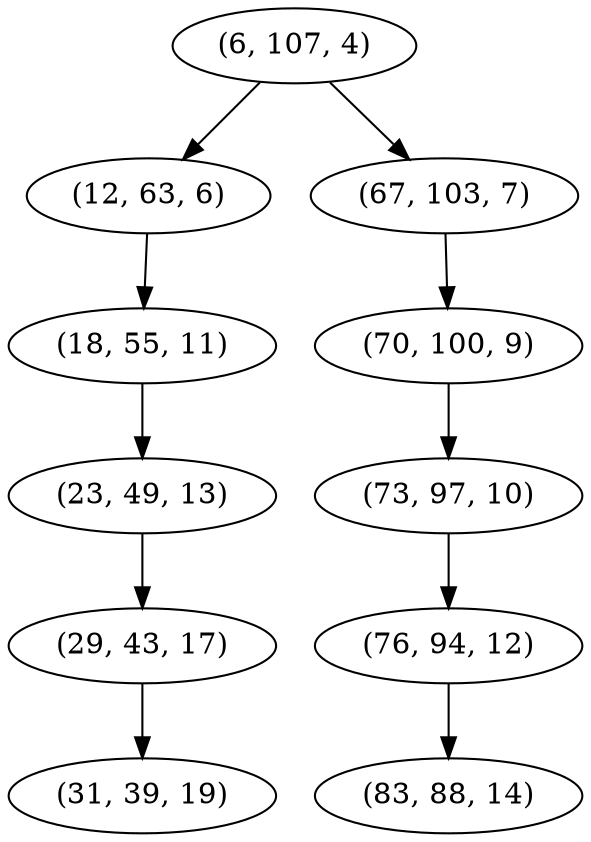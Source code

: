 digraph tree {
    "(6, 107, 4)";
    "(12, 63, 6)";
    "(18, 55, 11)";
    "(23, 49, 13)";
    "(29, 43, 17)";
    "(31, 39, 19)";
    "(67, 103, 7)";
    "(70, 100, 9)";
    "(73, 97, 10)";
    "(76, 94, 12)";
    "(83, 88, 14)";
    "(6, 107, 4)" -> "(12, 63, 6)";
    "(6, 107, 4)" -> "(67, 103, 7)";
    "(12, 63, 6)" -> "(18, 55, 11)";
    "(18, 55, 11)" -> "(23, 49, 13)";
    "(23, 49, 13)" -> "(29, 43, 17)";
    "(29, 43, 17)" -> "(31, 39, 19)";
    "(67, 103, 7)" -> "(70, 100, 9)";
    "(70, 100, 9)" -> "(73, 97, 10)";
    "(73, 97, 10)" -> "(76, 94, 12)";
    "(76, 94, 12)" -> "(83, 88, 14)";
}
